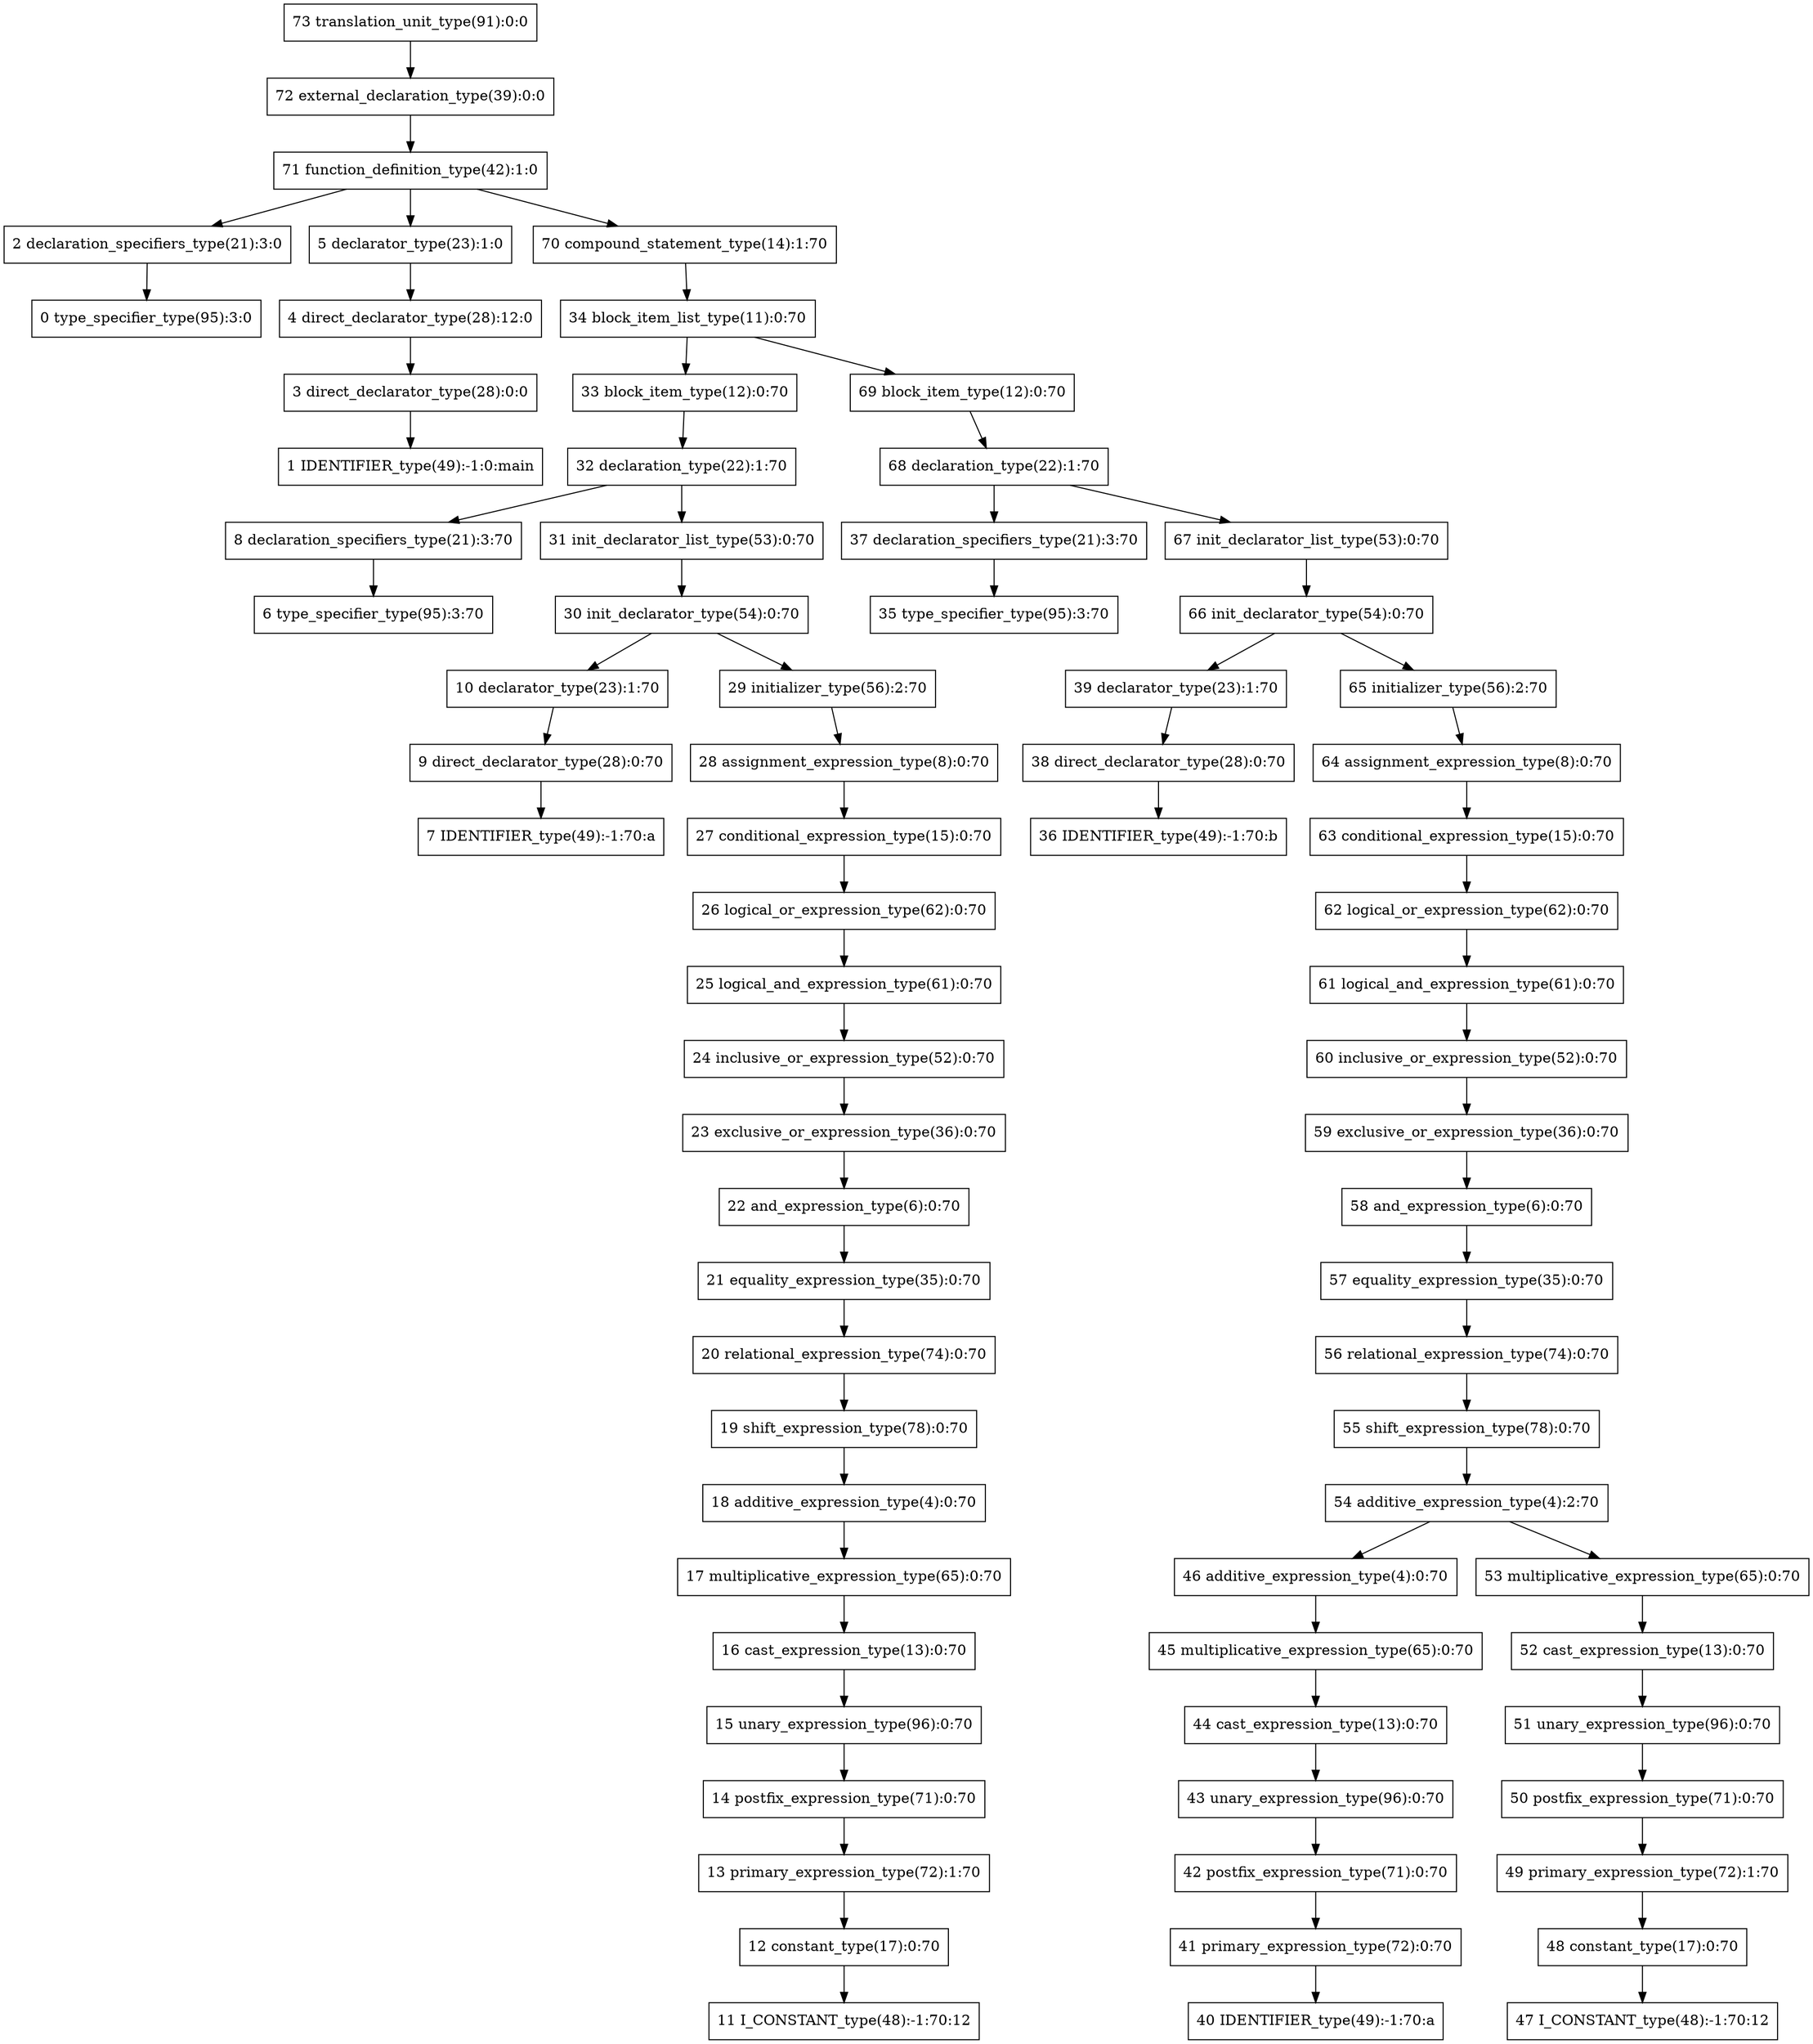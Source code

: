 digraph G{
73[shape=box, label="73 translation_unit_type(91):0:0"];
72[shape=box, label="72 external_declaration_type(39):0:0"];
73->72;
72[shape=box, label="72 external_declaration_type(39):0:0"];
71[shape=box, label="71 function_definition_type(42):1:0"];
72->71;
71[shape=box, label="71 function_definition_type(42):1:0"];
2[shape=box, label="2 declaration_specifiers_type(21):3:0"];
71->2;
2[shape=box, label="2 declaration_specifiers_type(21):3:0"];
0[shape=box, label="0 type_specifier_type(95):3:0"];
2->0;
0[shape=box, label="0 type_specifier_type(95):3:0"];
5[shape=box, label="5 declarator_type(23):1:0"];
71->5;
5[shape=box, label="5 declarator_type(23):1:0"];
4[shape=box, label="4 direct_declarator_type(28):12:0"];
5->4;
4[shape=box, label="4 direct_declarator_type(28):12:0"];
3[shape=box, label="3 direct_declarator_type(28):0:0"];
4->3;
3[shape=box, label="3 direct_declarator_type(28):0:0"];
1[shape=box, label="1 IDENTIFIER_type(49):-1:0:main"];
3->1;
1[shape=box, label="1 IDENTIFIER_type(49):-1:0:main"];
70[shape=box, label="70 compound_statement_type(14):1:70"];
71->70;
70[shape=box, label="70 compound_statement_type(14):1:70"];
34[shape=box, label="34 block_item_list_type(11):0:70"];
70->34;
34[shape=box, label="34 block_item_list_type(11):0:70"];
33[shape=box, label="33 block_item_type(12):0:70"];
34->33;
33[shape=box, label="33 block_item_type(12):0:70"];
32[shape=box, label="32 declaration_type(22):1:70"];
33->32;
32[shape=box, label="32 declaration_type(22):1:70"];
8[shape=box, label="8 declaration_specifiers_type(21):3:70"];
32->8;
8[shape=box, label="8 declaration_specifiers_type(21):3:70"];
6[shape=box, label="6 type_specifier_type(95):3:70"];
8->6;
6[shape=box, label="6 type_specifier_type(95):3:70"];
31[shape=box, label="31 init_declarator_list_type(53):0:70"];
32->31;
31[shape=box, label="31 init_declarator_list_type(53):0:70"];
30[shape=box, label="30 init_declarator_type(54):0:70"];
31->30;
30[shape=box, label="30 init_declarator_type(54):0:70"];
10[shape=box, label="10 declarator_type(23):1:70"];
30->10;
10[shape=box, label="10 declarator_type(23):1:70"];
9[shape=box, label="9 direct_declarator_type(28):0:70"];
10->9;
9[shape=box, label="9 direct_declarator_type(28):0:70"];
7[shape=box, label="7 IDENTIFIER_type(49):-1:70:a"];
9->7;
7[shape=box, label="7 IDENTIFIER_type(49):-1:70:a"];
29[shape=box, label="29 initializer_type(56):2:70"];
30->29;
29[shape=box, label="29 initializer_type(56):2:70"];
28[shape=box, label="28 assignment_expression_type(8):0:70"];
29->28;
28[shape=box, label="28 assignment_expression_type(8):0:70"];
27[shape=box, label="27 conditional_expression_type(15):0:70"];
28->27;
27[shape=box, label="27 conditional_expression_type(15):0:70"];
26[shape=box, label="26 logical_or_expression_type(62):0:70"];
27->26;
26[shape=box, label="26 logical_or_expression_type(62):0:70"];
25[shape=box, label="25 logical_and_expression_type(61):0:70"];
26->25;
25[shape=box, label="25 logical_and_expression_type(61):0:70"];
24[shape=box, label="24 inclusive_or_expression_type(52):0:70"];
25->24;
24[shape=box, label="24 inclusive_or_expression_type(52):0:70"];
23[shape=box, label="23 exclusive_or_expression_type(36):0:70"];
24->23;
23[shape=box, label="23 exclusive_or_expression_type(36):0:70"];
22[shape=box, label="22 and_expression_type(6):0:70"];
23->22;
22[shape=box, label="22 and_expression_type(6):0:70"];
21[shape=box, label="21 equality_expression_type(35):0:70"];
22->21;
21[shape=box, label="21 equality_expression_type(35):0:70"];
20[shape=box, label="20 relational_expression_type(74):0:70"];
21->20;
20[shape=box, label="20 relational_expression_type(74):0:70"];
19[shape=box, label="19 shift_expression_type(78):0:70"];
20->19;
19[shape=box, label="19 shift_expression_type(78):0:70"];
18[shape=box, label="18 additive_expression_type(4):0:70"];
19->18;
18[shape=box, label="18 additive_expression_type(4):0:70"];
17[shape=box, label="17 multiplicative_expression_type(65):0:70"];
18->17;
17[shape=box, label="17 multiplicative_expression_type(65):0:70"];
16[shape=box, label="16 cast_expression_type(13):0:70"];
17->16;
16[shape=box, label="16 cast_expression_type(13):0:70"];
15[shape=box, label="15 unary_expression_type(96):0:70"];
16->15;
15[shape=box, label="15 unary_expression_type(96):0:70"];
14[shape=box, label="14 postfix_expression_type(71):0:70"];
15->14;
14[shape=box, label="14 postfix_expression_type(71):0:70"];
13[shape=box, label="13 primary_expression_type(72):1:70"];
14->13;
13[shape=box, label="13 primary_expression_type(72):1:70"];
12[shape=box, label="12 constant_type(17):0:70"];
13->12;
12[shape=box, label="12 constant_type(17):0:70"];
11[shape=box, label="11 I_CONSTANT_type(48):-1:70:12"];
12->11;
11[shape=box, label="11 I_CONSTANT_type(48):-1:70:12"];
69[shape=box, label="69 block_item_type(12):0:70"];
34->69;
69[shape=box, label="69 block_item_type(12):0:70"];
68[shape=box, label="68 declaration_type(22):1:70"];
69->68;
68[shape=box, label="68 declaration_type(22):1:70"];
37[shape=box, label="37 declaration_specifiers_type(21):3:70"];
68->37;
37[shape=box, label="37 declaration_specifiers_type(21):3:70"];
35[shape=box, label="35 type_specifier_type(95):3:70"];
37->35;
35[shape=box, label="35 type_specifier_type(95):3:70"];
67[shape=box, label="67 init_declarator_list_type(53):0:70"];
68->67;
67[shape=box, label="67 init_declarator_list_type(53):0:70"];
66[shape=box, label="66 init_declarator_type(54):0:70"];
67->66;
66[shape=box, label="66 init_declarator_type(54):0:70"];
39[shape=box, label="39 declarator_type(23):1:70"];
66->39;
39[shape=box, label="39 declarator_type(23):1:70"];
38[shape=box, label="38 direct_declarator_type(28):0:70"];
39->38;
38[shape=box, label="38 direct_declarator_type(28):0:70"];
36[shape=box, label="36 IDENTIFIER_type(49):-1:70:b"];
38->36;
36[shape=box, label="36 IDENTIFIER_type(49):-1:70:b"];
65[shape=box, label="65 initializer_type(56):2:70"];
66->65;
65[shape=box, label="65 initializer_type(56):2:70"];
64[shape=box, label="64 assignment_expression_type(8):0:70"];
65->64;
64[shape=box, label="64 assignment_expression_type(8):0:70"];
63[shape=box, label="63 conditional_expression_type(15):0:70"];
64->63;
63[shape=box, label="63 conditional_expression_type(15):0:70"];
62[shape=box, label="62 logical_or_expression_type(62):0:70"];
63->62;
62[shape=box, label="62 logical_or_expression_type(62):0:70"];
61[shape=box, label="61 logical_and_expression_type(61):0:70"];
62->61;
61[shape=box, label="61 logical_and_expression_type(61):0:70"];
60[shape=box, label="60 inclusive_or_expression_type(52):0:70"];
61->60;
60[shape=box, label="60 inclusive_or_expression_type(52):0:70"];
59[shape=box, label="59 exclusive_or_expression_type(36):0:70"];
60->59;
59[shape=box, label="59 exclusive_or_expression_type(36):0:70"];
58[shape=box, label="58 and_expression_type(6):0:70"];
59->58;
58[shape=box, label="58 and_expression_type(6):0:70"];
57[shape=box, label="57 equality_expression_type(35):0:70"];
58->57;
57[shape=box, label="57 equality_expression_type(35):0:70"];
56[shape=box, label="56 relational_expression_type(74):0:70"];
57->56;
56[shape=box, label="56 relational_expression_type(74):0:70"];
55[shape=box, label="55 shift_expression_type(78):0:70"];
56->55;
55[shape=box, label="55 shift_expression_type(78):0:70"];
54[shape=box, label="54 additive_expression_type(4):2:70"];
55->54;
54[shape=box, label="54 additive_expression_type(4):2:70"];
46[shape=box, label="46 additive_expression_type(4):0:70"];
54->46;
46[shape=box, label="46 additive_expression_type(4):0:70"];
45[shape=box, label="45 multiplicative_expression_type(65):0:70"];
46->45;
45[shape=box, label="45 multiplicative_expression_type(65):0:70"];
44[shape=box, label="44 cast_expression_type(13):0:70"];
45->44;
44[shape=box, label="44 cast_expression_type(13):0:70"];
43[shape=box, label="43 unary_expression_type(96):0:70"];
44->43;
43[shape=box, label="43 unary_expression_type(96):0:70"];
42[shape=box, label="42 postfix_expression_type(71):0:70"];
43->42;
42[shape=box, label="42 postfix_expression_type(71):0:70"];
41[shape=box, label="41 primary_expression_type(72):0:70"];
42->41;
41[shape=box, label="41 primary_expression_type(72):0:70"];
40[shape=box, label="40 IDENTIFIER_type(49):-1:70:a"];
41->40;
40[shape=box, label="40 IDENTIFIER_type(49):-1:70:a"];
53[shape=box, label="53 multiplicative_expression_type(65):0:70"];
54->53;
53[shape=box, label="53 multiplicative_expression_type(65):0:70"];
52[shape=box, label="52 cast_expression_type(13):0:70"];
53->52;
52[shape=box, label="52 cast_expression_type(13):0:70"];
51[shape=box, label="51 unary_expression_type(96):0:70"];
52->51;
51[shape=box, label="51 unary_expression_type(96):0:70"];
50[shape=box, label="50 postfix_expression_type(71):0:70"];
51->50;
50[shape=box, label="50 postfix_expression_type(71):0:70"];
49[shape=box, label="49 primary_expression_type(72):1:70"];
50->49;
49[shape=box, label="49 primary_expression_type(72):1:70"];
48[shape=box, label="48 constant_type(17):0:70"];
49->48;
48[shape=box, label="48 constant_type(17):0:70"];
47[shape=box, label="47 I_CONSTANT_type(48):-1:70:12"];
48->47;
47[shape=box, label="47 I_CONSTANT_type(48):-1:70:12"];
}
